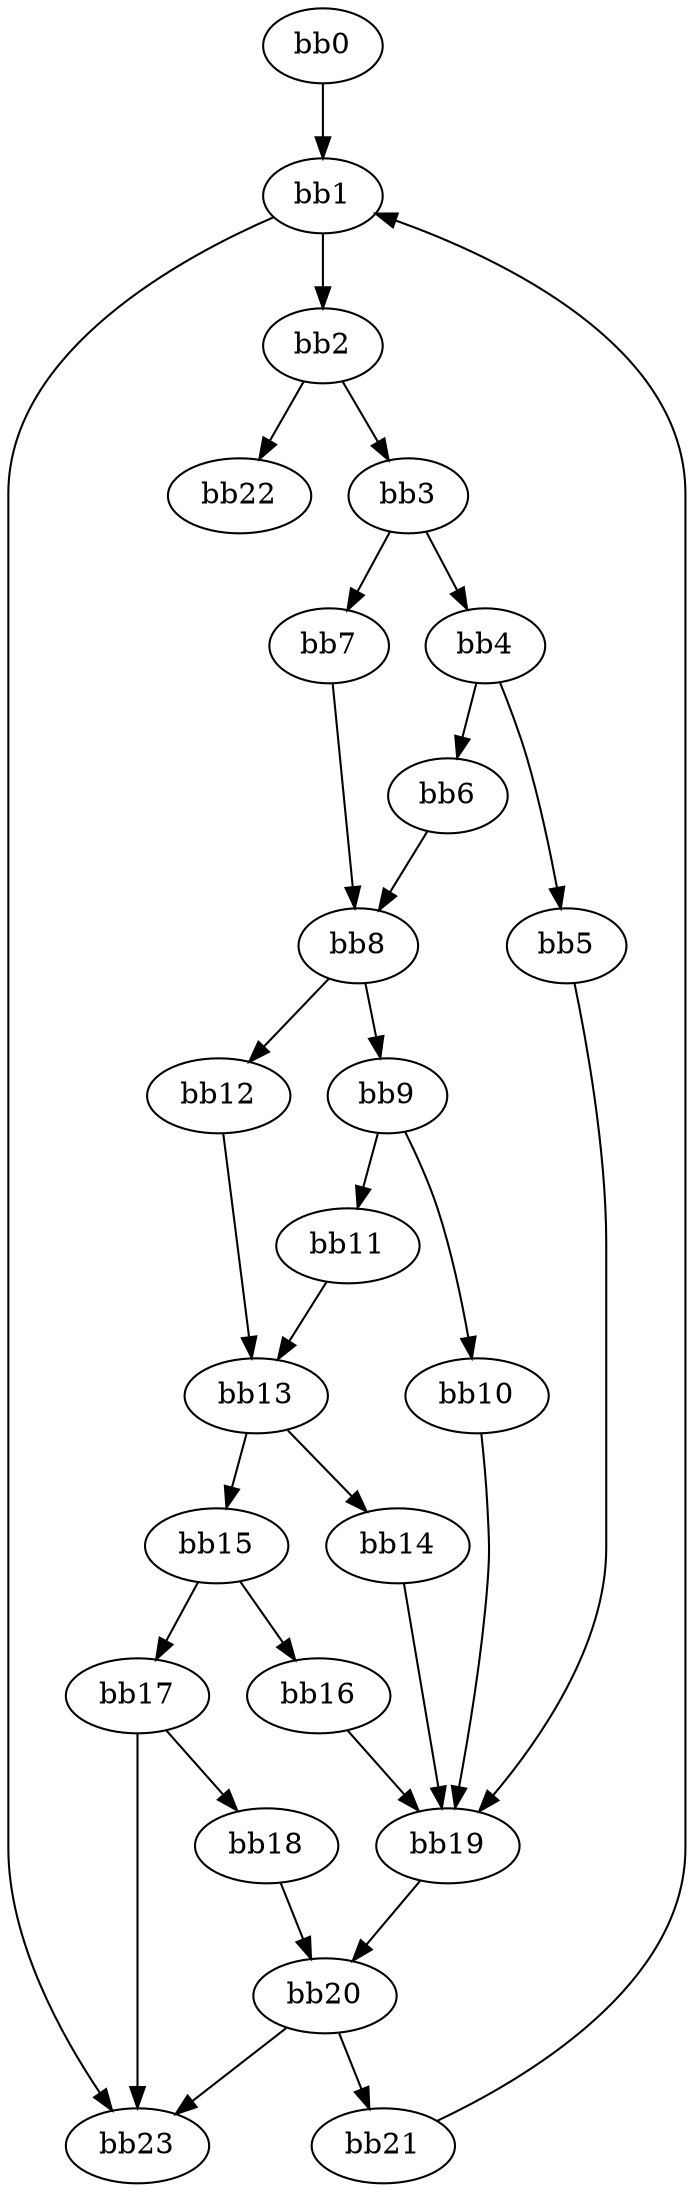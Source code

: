 digraph {
    0 [ label = "bb0\l" ]
    1 [ label = "bb1\l" ]
    2 [ label = "bb2\l" ]
    3 [ label = "bb3\l" ]
    4 [ label = "bb4\l" ]
    5 [ label = "bb5\l" ]
    6 [ label = "bb6\l" ]
    7 [ label = "bb7\l" ]
    8 [ label = "bb8\l" ]
    9 [ label = "bb9\l" ]
    10 [ label = "bb10\l" ]
    11 [ label = "bb11\l" ]
    12 [ label = "bb12\l" ]
    13 [ label = "bb13\l" ]
    14 [ label = "bb14\l" ]
    15 [ label = "bb15\l" ]
    16 [ label = "bb16\l" ]
    17 [ label = "bb17\l" ]
    18 [ label = "bb18\l" ]
    19 [ label = "bb19\l" ]
    20 [ label = "bb20\l" ]
    21 [ label = "bb21\l" ]
    22 [ label = "bb22\l" ]
    23 [ label = "bb23\l" ]
    0 -> 1 [ ]
    1 -> 2 [ ]
    1 -> 23 [ ]
    2 -> 3 [ ]
    2 -> 22 [ ]
    3 -> 4 [ ]
    3 -> 7 [ ]
    4 -> 5 [ ]
    4 -> 6 [ ]
    5 -> 19 [ ]
    6 -> 8 [ ]
    7 -> 8 [ ]
    8 -> 9 [ ]
    8 -> 12 [ ]
    9 -> 10 [ ]
    9 -> 11 [ ]
    10 -> 19 [ ]
    11 -> 13 [ ]
    12 -> 13 [ ]
    13 -> 14 [ ]
    13 -> 15 [ ]
    14 -> 19 [ ]
    15 -> 16 [ ]
    15 -> 17 [ ]
    16 -> 19 [ ]
    17 -> 18 [ ]
    17 -> 23 [ ]
    18 -> 20 [ ]
    19 -> 20 [ ]
    20 -> 21 [ ]
    20 -> 23 [ ]
    21 -> 1 [ ]
}

